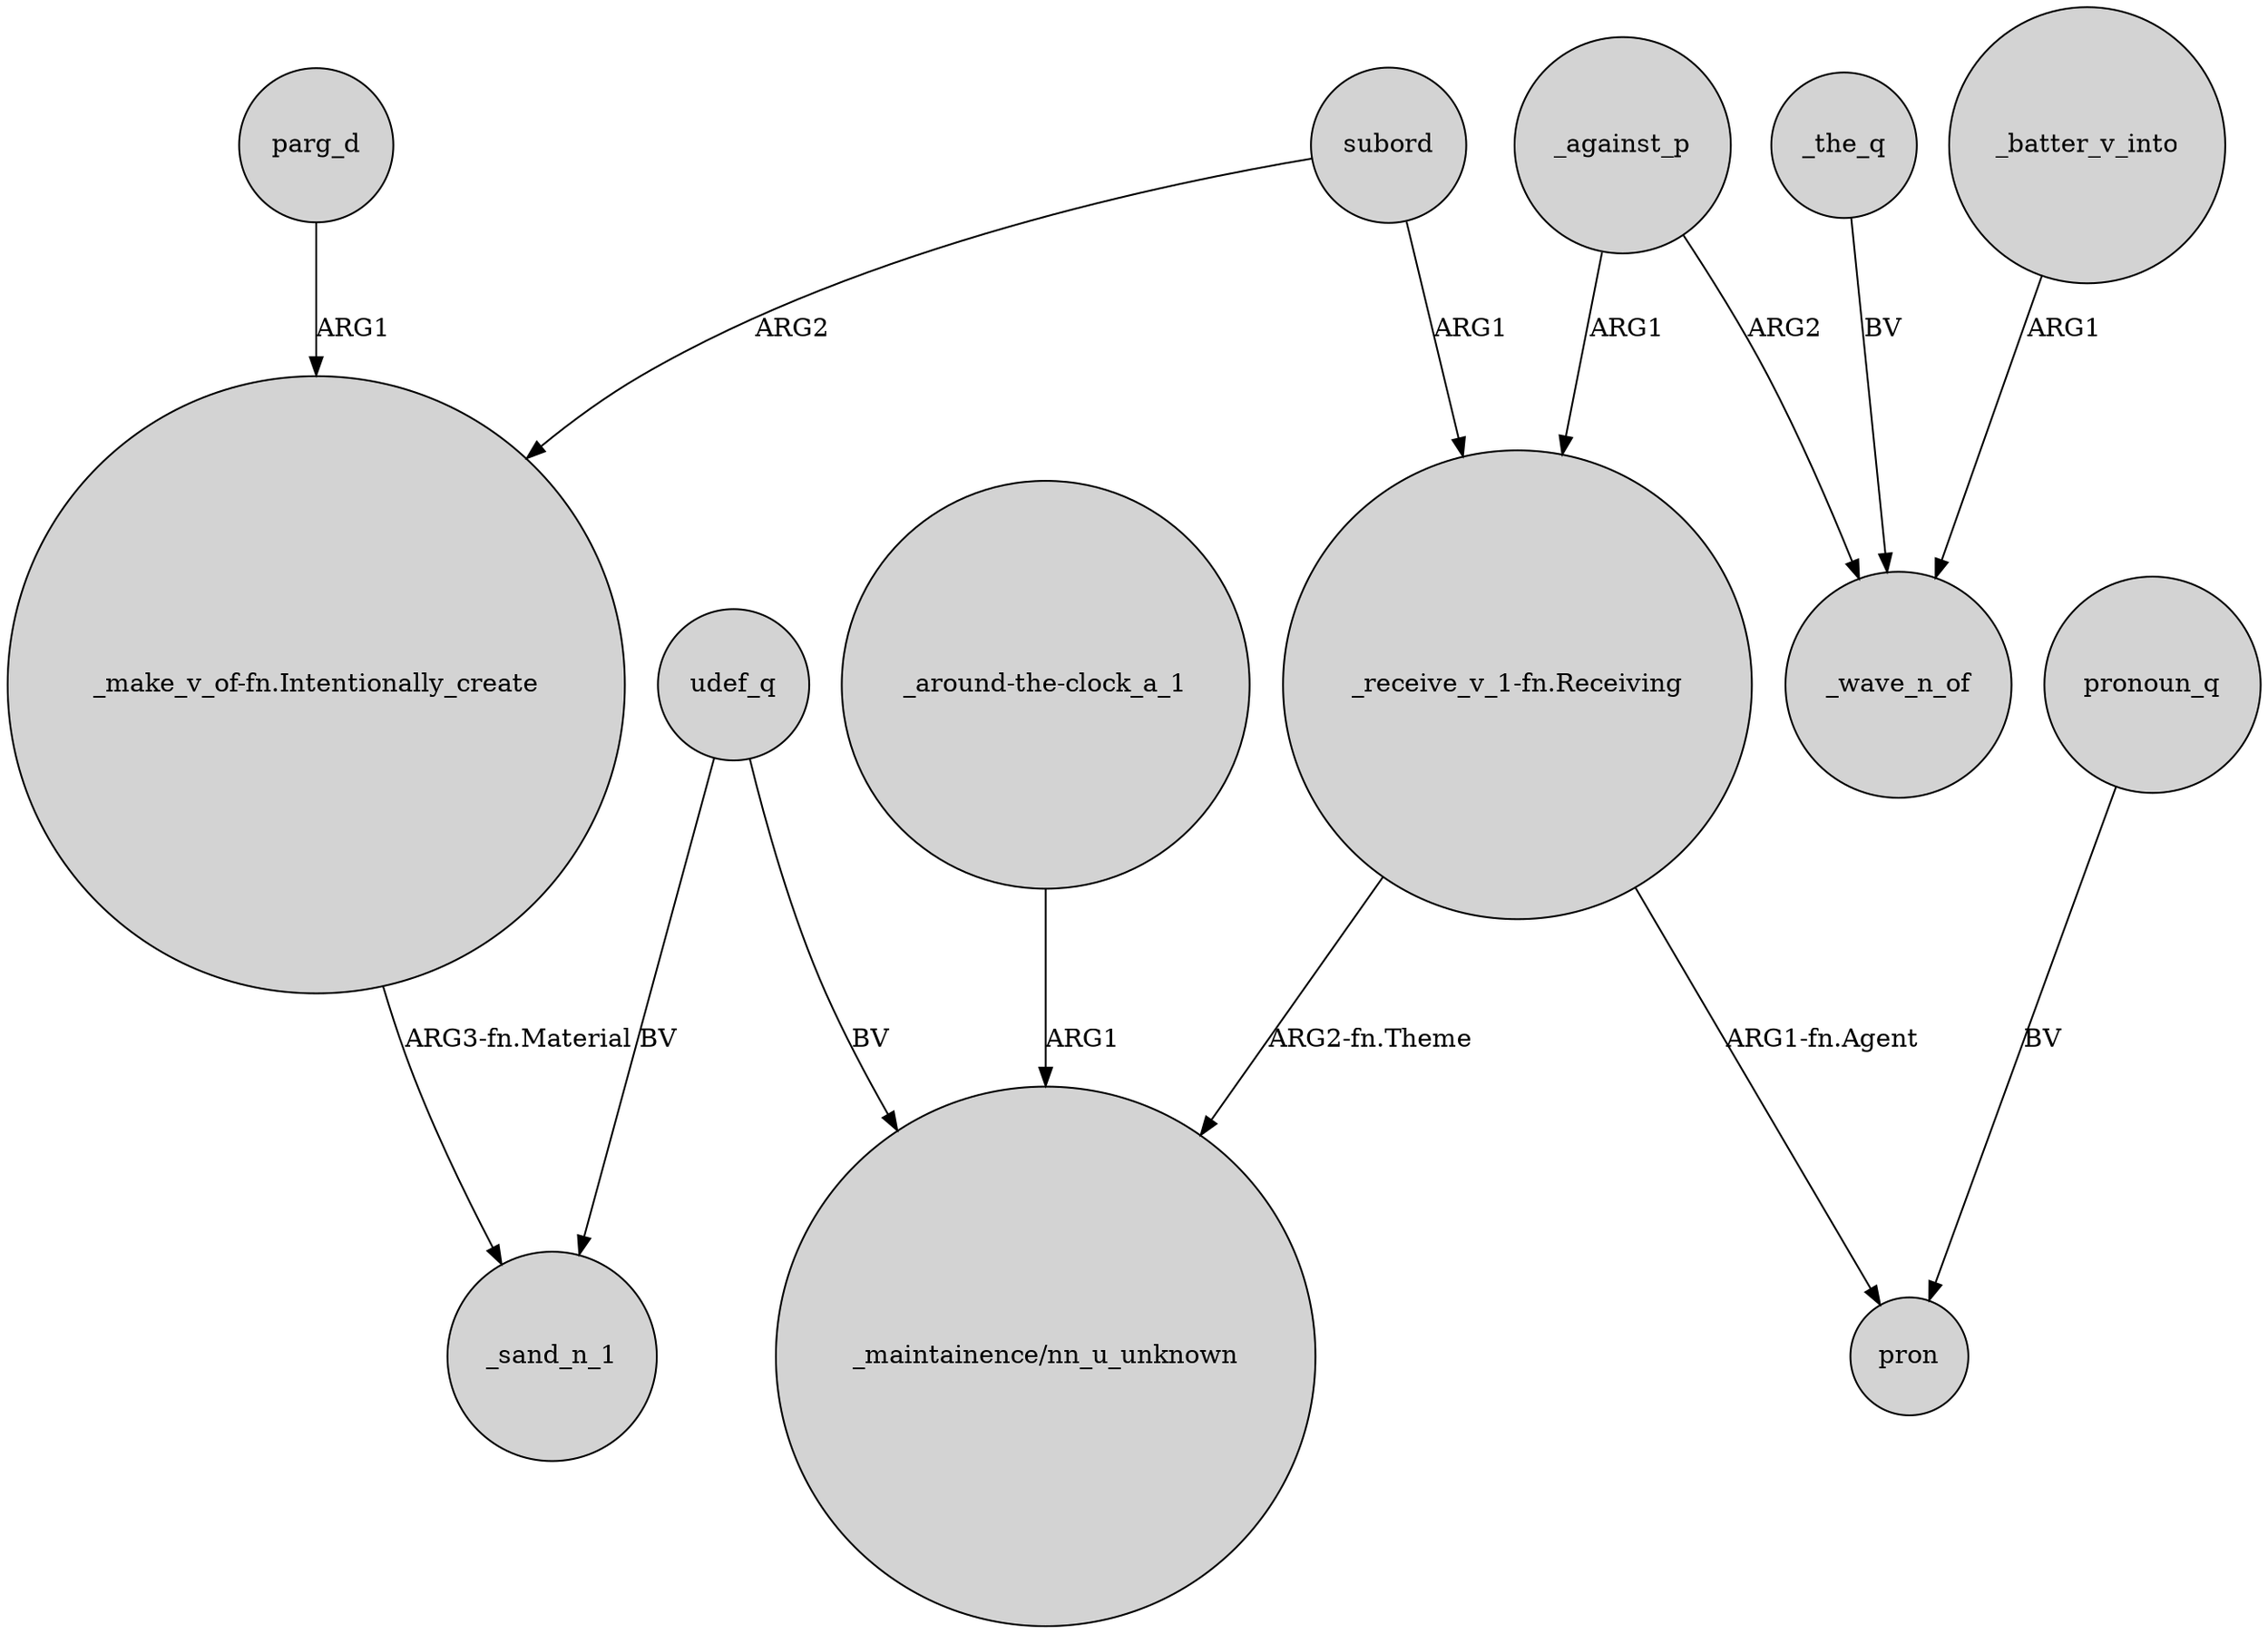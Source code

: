 digraph {
	node [shape=circle style=filled]
	_against_p -> "_receive_v_1-fn.Receiving" [label=ARG1]
	"_around-the-clock_a_1" -> "_maintainence/nn_u_unknown" [label=ARG1]
	_the_q -> _wave_n_of [label=BV]
	_batter_v_into -> _wave_n_of [label=ARG1]
	udef_q -> "_maintainence/nn_u_unknown" [label=BV]
	pronoun_q -> pron [label=BV]
	"_receive_v_1-fn.Receiving" -> "_maintainence/nn_u_unknown" [label="ARG2-fn.Theme"]
	"_make_v_of-fn.Intentionally_create" -> _sand_n_1 [label="ARG3-fn.Material"]
	_against_p -> _wave_n_of [label=ARG2]
	parg_d -> "_make_v_of-fn.Intentionally_create" [label=ARG1]
	udef_q -> _sand_n_1 [label=BV]
	"_receive_v_1-fn.Receiving" -> pron [label="ARG1-fn.Agent"]
	subord -> "_receive_v_1-fn.Receiving" [label=ARG1]
	subord -> "_make_v_of-fn.Intentionally_create" [label=ARG2]
}
